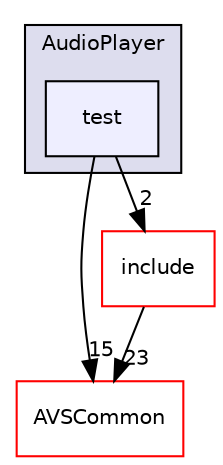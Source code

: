 digraph "/workplace/avs-device-sdk/CapabilityAgents/AudioPlayer/test" {
  compound=true
  node [ fontsize="10", fontname="Helvetica"];
  edge [ labelfontsize="10", labelfontname="Helvetica"];
  subgraph clusterdir_9dde9d78e15cabfb8e2b222ee9474f52 {
    graph [ bgcolor="#ddddee", pencolor="black", label="AudioPlayer" fontname="Helvetica", fontsize="10", URL="dir_9dde9d78e15cabfb8e2b222ee9474f52.html"]
  dir_af129863ad56f16d5df71d032b900cc7 [shape=box, label="test", style="filled", fillcolor="#eeeeff", pencolor="black", URL="dir_af129863ad56f16d5df71d032b900cc7.html"];
  }
  dir_13e65effb2bde530b17b3d5eefcd0266 [shape=box label="AVSCommon" fillcolor="white" style="filled" color="red" URL="dir_13e65effb2bde530b17b3d5eefcd0266.html"];
  dir_0b9723c2c8bc9e838121a6fbc73cf49e [shape=box label="include" fillcolor="white" style="filled" color="red" URL="dir_0b9723c2c8bc9e838121a6fbc73cf49e.html"];
  dir_af129863ad56f16d5df71d032b900cc7->dir_13e65effb2bde530b17b3d5eefcd0266 [headlabel="15", labeldistance=1.5 headhref="dir_000147_000015.html"];
  dir_af129863ad56f16d5df71d032b900cc7->dir_0b9723c2c8bc9e838121a6fbc73cf49e [headlabel="2", labeldistance=1.5 headhref="dir_000147_000144.html"];
  dir_0b9723c2c8bc9e838121a6fbc73cf49e->dir_13e65effb2bde530b17b3d5eefcd0266 [headlabel="23", labeldistance=1.5 headhref="dir_000144_000015.html"];
}
